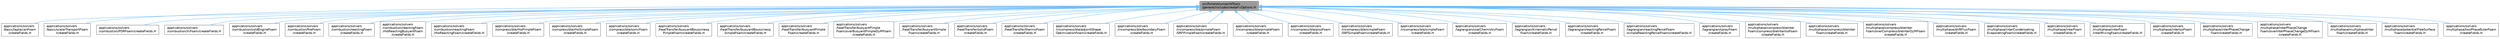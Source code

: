 digraph "src/finiteVolume/cfdTools/general/include/createFvOptions.H"
{
 // LATEX_PDF_SIZE
  bgcolor="transparent";
  edge [fontname=Helvetica,fontsize=10,labelfontname=Helvetica,labelfontsize=10];
  node [fontname=Helvetica,fontsize=10,shape=box,height=0.2,width=0.4];
  Node1 [id="Node000001",label="src/finiteVolume/cfdTools\l/general/include/createFvOptions.H",height=0.2,width=0.4,color="gray40", fillcolor="grey60", style="filled", fontcolor="black",tooltip=" "];
  Node1 -> Node2 [id="edge1_Node000001_Node000002",dir="back",color="steelblue1",style="solid",tooltip=" "];
  Node2 [id="Node000002",label="applications/solvers\l/basic/laplacianFoam\l/createFields.H",height=0.2,width=0.4,color="grey40", fillcolor="white", style="filled",URL="$solvers_2basic_2laplacianFoam_2createFields_8H.html",tooltip=" "];
  Node1 -> Node3 [id="edge2_Node000001_Node000003",dir="back",color="steelblue1",style="solid",tooltip=" "];
  Node3 [id="Node000003",label="applications/solvers\l/basic/scalarTransportFoam\l/createFields.H",height=0.2,width=0.4,color="grey40", fillcolor="white", style="filled",URL="$solvers_2basic_2scalarTransportFoam_2createFields_8H.html",tooltip=" "];
  Node1 -> Node4 [id="edge3_Node000001_Node000004",dir="back",color="steelblue1",style="solid",tooltip=" "];
  Node4 [id="Node000004",label="applications/solvers\l/combustion/PDRFoam/createFields.H",height=0.2,width=0.4,color="grey40", fillcolor="white", style="filled",URL="$solvers_2combustion_2PDRFoam_2createFields_8H.html",tooltip=" "];
  Node1 -> Node5 [id="edge4_Node000001_Node000005",dir="back",color="steelblue1",style="solid",tooltip=" "];
  Node5 [id="Node000005",label="applications/solvers\l/combustion/XiFoam/createFields.H",height=0.2,width=0.4,color="grey40", fillcolor="white", style="filled",URL="$solvers_2combustion_2XiFoam_2createFields_8H.html",tooltip=" "];
  Node1 -> Node6 [id="edge5_Node000001_Node000006",dir="back",color="steelblue1",style="solid",tooltip=" "];
  Node6 [id="Node000006",label="applications/solvers\l/combustion/coldEngineFoam\l/createFields.H",height=0.2,width=0.4,color="grey40", fillcolor="white", style="filled",URL="$solvers_2combustion_2coldEngineFoam_2createFields_8H.html",tooltip=" "];
  Node1 -> Node7 [id="edge6_Node000001_Node000007",dir="back",color="steelblue1",style="solid",tooltip=" "];
  Node7 [id="Node000007",label="applications/solvers\l/combustion/fireFoam\l/createFields.H",height=0.2,width=0.4,color="grey40", fillcolor="white", style="filled",URL="$solvers_2combustion_2fireFoam_2createFields_8H.html",tooltip=" "];
  Node1 -> Node8 [id="edge7_Node000001_Node000008",dir="back",color="steelblue1",style="solid",tooltip=" "];
  Node8 [id="Node000008",label="applications/solvers\l/combustion/reactingFoam\l/createFields.H",height=0.2,width=0.4,color="grey40", fillcolor="white", style="filled",URL="$solvers_2combustion_2reactingFoam_2createFields_8H.html",tooltip=" "];
  Node1 -> Node9 [id="edge8_Node000001_Node000009",dir="back",color="steelblue1",style="solid",tooltip=" "];
  Node9 [id="Node000009",label="applications/solvers\l/combustion/reactingFoam\l/rhoReactingBuoyantFoam\l/createFields.H",height=0.2,width=0.4,color="grey40", fillcolor="white", style="filled",URL="$solvers_2combustion_2reactingFoam_2rhoReactingBuoyantFoam_2createFields_8H.html",tooltip=" "];
  Node1 -> Node10 [id="edge9_Node000001_Node000010",dir="back",color="steelblue1",style="solid",tooltip=" "];
  Node10 [id="Node000010",label="applications/solvers\l/combustion/reactingFoam\l/rhoReactingFoam/createFields.H",height=0.2,width=0.4,color="grey40", fillcolor="white", style="filled",URL="$solvers_2combustion_2reactingFoam_2rhoReactingFoam_2createFields_8H.html",tooltip=" "];
  Node1 -> Node11 [id="edge10_Node000001_Node000011",dir="back",color="steelblue1",style="solid",tooltip=" "];
  Node11 [id="Node000011",label="applications/solvers\l/compressible/rhoPimpleFoam\l/createFields.H",height=0.2,width=0.4,color="grey40", fillcolor="white", style="filled",URL="$solvers_2compressible_2rhoPimpleFoam_2createFields_8H.html",tooltip=" "];
  Node1 -> Node12 [id="edge11_Node000001_Node000012",dir="back",color="steelblue1",style="solid",tooltip=" "];
  Node12 [id="Node000012",label="applications/solvers\l/compressible/rhoSimpleFoam\l/createFields.H",height=0.2,width=0.4,color="grey40", fillcolor="white", style="filled",URL="$solvers_2compressible_2rhoSimpleFoam_2createFields_8H.html",tooltip=" "];
  Node1 -> Node13 [id="edge12_Node000001_Node000013",dir="back",color="steelblue1",style="solid",tooltip=" "];
  Node13 [id="Node000013",label="applications/solvers\l/compressible/sonicFoam\l/createFields.H",height=0.2,width=0.4,color="grey40", fillcolor="white", style="filled",URL="$solvers_2compressible_2sonicFoam_2createFields_8H.html",tooltip=" "];
  Node1 -> Node14 [id="edge13_Node000001_Node000014",dir="back",color="steelblue1",style="solid",tooltip=" "];
  Node14 [id="Node000014",label="applications/solvers\l/heatTransfer/buoyantBoussinesq\lPimpleFoam/createFields.H",height=0.2,width=0.4,color="grey40", fillcolor="white", style="filled",URL="$solvers_2heatTransfer_2buoyantBoussinesqPimpleFoam_2createFields_8H.html",tooltip=" "];
  Node1 -> Node15 [id="edge14_Node000001_Node000015",dir="back",color="steelblue1",style="solid",tooltip=" "];
  Node15 [id="Node000015",label="applications/solvers\l/heatTransfer/buoyantBoussinesq\lSimpleFoam/createFields.H",height=0.2,width=0.4,color="grey40", fillcolor="white", style="filled",URL="$solvers_2heatTransfer_2buoyantBoussinesqSimpleFoam_2createFields_8H.html",tooltip=" "];
  Node1 -> Node16 [id="edge15_Node000001_Node000016",dir="back",color="steelblue1",style="solid",tooltip=" "];
  Node16 [id="Node000016",label="applications/solvers\l/heatTransfer/buoyantPimple\lFoam/createFields.H",height=0.2,width=0.4,color="grey40", fillcolor="white", style="filled",URL="$solvers_2heatTransfer_2buoyantPimpleFoam_2createFields_8H.html",tooltip=" "];
  Node1 -> Node17 [id="edge16_Node000001_Node000017",dir="back",color="steelblue1",style="solid",tooltip=" "];
  Node17 [id="Node000017",label="applications/solvers\l/heatTransfer/buoyantPimple\lFoam/overBuoyantPimpleDyMFoam\l/createFields.H",height=0.2,width=0.4,color="grey40", fillcolor="white", style="filled",URL="$solvers_2heatTransfer_2buoyantPimpleFoam_2overBuoyantPimpleDyMFoam_2createFields_8H.html",tooltip=" "];
  Node1 -> Node18 [id="edge17_Node000001_Node000018",dir="back",color="steelblue1",style="solid",tooltip=" "];
  Node18 [id="Node000018",label="applications/solvers\l/heatTransfer/buoyantSimple\lFoam/createFields.H",height=0.2,width=0.4,color="grey40", fillcolor="white", style="filled",URL="$solvers_2heatTransfer_2buoyantSimpleFoam_2createFields_8H.html",tooltip=" "];
  Node1 -> Node19 [id="edge18_Node000001_Node000019",dir="back",color="steelblue1",style="solid",tooltip=" "];
  Node19 [id="Node000019",label="applications/solvers\l/heatTransfer/solidFoam\l/createFields.H",height=0.2,width=0.4,color="grey40", fillcolor="white", style="filled",URL="$solvers_2heatTransfer_2solidFoam_2createFields_8H.html",tooltip=" "];
  Node1 -> Node20 [id="edge19_Node000001_Node000020",dir="back",color="steelblue1",style="solid",tooltip=" "];
  Node20 [id="Node000020",label="applications/solvers\l/heatTransfer/thermoFoam\l/createFields.H",height=0.2,width=0.4,color="grey40", fillcolor="white", style="filled",URL="$solvers_2heatTransfer_2thermoFoam_2createFields_8H.html",tooltip=" "];
  Node1 -> Node21 [id="edge20_Node000001_Node000021",dir="back",color="steelblue1",style="solid",tooltip=" "];
  Node21 [id="Node000021",label="applications/solvers\l/incompressible/adjointShape\lOptimizationFoam/createFields.H",height=0.2,width=0.4,color="grey40", fillcolor="white", style="filled",URL="$solvers_2incompressible_2adjointShapeOptimizationFoam_2createFields_8H.html",tooltip=" "];
  Node1 -> Node22 [id="edge21_Node000001_Node000022",dir="back",color="steelblue1",style="solid",tooltip=" "];
  Node22 [id="Node000022",label="applications/solvers\l/incompressible/boundaryFoam\l/createFields.H",height=0.2,width=0.4,color="grey40", fillcolor="white", style="filled",URL="$solvers_2incompressible_2boundaryFoam_2createFields_8H.html",tooltip=" "];
  Node1 -> Node23 [id="edge22_Node000001_Node000023",dir="back",color="steelblue1",style="solid",tooltip=" "];
  Node23 [id="Node000023",label="applications/solvers\l/incompressible/pimpleFoam\l/SRFPimpleFoam/createFields.H",height=0.2,width=0.4,color="grey40", fillcolor="white", style="filled",URL="$solvers_2incompressible_2pimpleFoam_2SRFPimpleFoam_2createFields_8H.html",tooltip=" "];
  Node1 -> Node24 [id="edge23_Node000001_Node000024",dir="back",color="steelblue1",style="solid",tooltip=" "];
  Node24 [id="Node000024",label="applications/solvers\l/incompressible/pimpleFoam\l/createFields.H",height=0.2,width=0.4,color="grey40", fillcolor="white", style="filled",URL="$solvers_2incompressible_2pimpleFoam_2createFields_8H.html",tooltip=" "];
  Node1 -> Node25 [id="edge24_Node000001_Node000025",dir="back",color="steelblue1",style="solid",tooltip=" "];
  Node25 [id="Node000025",label="applications/solvers\l/incompressible/pisoFoam\l/createFields.H",height=0.2,width=0.4,color="grey40", fillcolor="white", style="filled",URL="$solvers_2incompressible_2pisoFoam_2createFields_8H.html",tooltip=" "];
  Node1 -> Node26 [id="edge25_Node000001_Node000026",dir="back",color="steelblue1",style="solid",tooltip=" "];
  Node26 [id="Node000026",label="applications/solvers\l/incompressible/simpleFoam\l/SRFSimpleFoam/createFields.H",height=0.2,width=0.4,color="grey40", fillcolor="white", style="filled",URL="$solvers_2incompressible_2simpleFoam_2SRFSimpleFoam_2createFields_8H.html",tooltip=" "];
  Node1 -> Node27 [id="edge26_Node000001_Node000027",dir="back",color="steelblue1",style="solid",tooltip=" "];
  Node27 [id="Node000027",label="applications/solvers\l/incompressible/simpleFoam\l/createFields.H",height=0.2,width=0.4,color="grey40", fillcolor="white", style="filled",URL="$solvers_2incompressible_2simpleFoam_2createFields_8H.html",tooltip=" "];
  Node1 -> Node28 [id="edge27_Node000001_Node000028",dir="back",color="steelblue1",style="solid",tooltip=" "];
  Node28 [id="Node000028",label="applications/solvers\l/lagrangian/coalChemistryFoam\l/createFields.H",height=0.2,width=0.4,color="grey40", fillcolor="white", style="filled",URL="$solvers_2lagrangian_2coalChemistryFoam_2createFields_8H.html",tooltip=" "];
  Node1 -> Node29 [id="edge28_Node000001_Node000029",dir="back",color="steelblue1",style="solid",tooltip=" "];
  Node29 [id="Node000029",label="applications/solvers\l/lagrangian/kinematicParcel\lFoam/createFields.H",height=0.2,width=0.4,color="grey40", fillcolor="white", style="filled",URL="$solvers_2lagrangian_2kinematicParcelFoam_2createFields_8H.html",tooltip=" "];
  Node1 -> Node30 [id="edge29_Node000001_Node000030",dir="back",color="steelblue1",style="solid",tooltip=" "];
  Node30 [id="Node000030",label="applications/solvers\l/lagrangian/reactingParcelFoam\l/createFields.H",height=0.2,width=0.4,color="grey40", fillcolor="white", style="filled",URL="$solvers_2lagrangian_2reactingParcelFoam_2createFields_8H.html",tooltip=" "];
  Node1 -> Node31 [id="edge30_Node000001_Node000031",dir="back",color="steelblue1",style="solid",tooltip=" "];
  Node31 [id="Node000031",label="applications/solvers\l/lagrangian/reactingParcelFoam\l/simpleReactingParcelFoam/createFields.H",height=0.2,width=0.4,color="grey40", fillcolor="white", style="filled",URL="$solvers_2lagrangian_2reactingParcelFoam_2simpleReactingParcelFoam_2createFields_8H.html",tooltip=" "];
  Node1 -> Node32 [id="edge31_Node000001_Node000032",dir="back",color="steelblue1",style="solid",tooltip=" "];
  Node32 [id="Node000032",label="applications/solvers\l/lagrangian/sprayFoam\l/createFields.H",height=0.2,width=0.4,color="grey40", fillcolor="white", style="filled",URL="$solvers_2lagrangian_2sprayFoam_2createFields_8H.html",tooltip=" "];
  Node1 -> Node33 [id="edge32_Node000001_Node000033",dir="back",color="steelblue1",style="solid",tooltip=" "];
  Node33 [id="Node000033",label="applications/solvers\l/multiphase/compressibleInter\lFoam/compressibleInterIsoFoam\l/createFields.H",height=0.2,width=0.4,color="grey40", fillcolor="white", style="filled",URL="$solvers_2multiphase_2compressibleInterFoam_2compressibleInterIsoFoam_2createFields_8H.html",tooltip=" "];
  Node1 -> Node34 [id="edge33_Node000001_Node000034",dir="back",color="steelblue1",style="solid",tooltip=" "];
  Node34 [id="Node000034",label="applications/solvers\l/multiphase/compressibleInter\lFoam/createFields.H",height=0.2,width=0.4,color="grey40", fillcolor="white", style="filled",URL="$solvers_2multiphase_2compressibleInterFoam_2createFields_8H.html",tooltip=" "];
  Node1 -> Node35 [id="edge34_Node000001_Node000035",dir="back",color="steelblue1",style="solid",tooltip=" "];
  Node35 [id="Node000035",label="applications/solvers\l/multiphase/compressibleInter\lFoam/overCompressibleInterDyMFoam\l/createFields.H",height=0.2,width=0.4,color="grey40", fillcolor="white", style="filled",URL="$solvers_2multiphase_2compressibleInterFoam_2overCompressibleInterDyMFoam_2createFields_8H.html",tooltip=" "];
  Node1 -> Node36 [id="edge35_Node000001_Node000036",dir="back",color="steelblue1",style="solid",tooltip=" "];
  Node36 [id="Node000036",label="applications/solvers\l/multiphase/driftFluxFoam\l/createFields.H",height=0.2,width=0.4,color="grey40", fillcolor="white", style="filled",URL="$solvers_2multiphase_2driftFluxFoam_2createFields_8H.html",tooltip=" "];
  Node1 -> Node37 [id="edge36_Node000001_Node000037",dir="back",color="steelblue1",style="solid",tooltip=" "];
  Node37 [id="Node000037",label="applications/solvers\l/multiphase/interCondensating\lEvaporatingFoam/createFields.H",height=0.2,width=0.4,color="grey40", fillcolor="white", style="filled",URL="$solvers_2multiphase_2interCondensatingEvaporatingFoam_2createFields_8H.html",tooltip=" "];
  Node1 -> Node38 [id="edge37_Node000001_Node000038",dir="back",color="steelblue1",style="solid",tooltip=" "];
  Node38 [id="Node000038",label="applications/solvers\l/multiphase/interFoam\l/createFields.H",height=0.2,width=0.4,color="grey40", fillcolor="white", style="filled",URL="$solvers_2multiphase_2interFoam_2createFields_8H.html",tooltip=" "];
  Node1 -> Node39 [id="edge38_Node000001_Node000039",dir="back",color="steelblue1",style="solid",tooltip=" "];
  Node39 [id="Node000039",label="applications/solvers\l/multiphase/interFoam\l/interMixingFoam/createFields.H",height=0.2,width=0.4,color="grey40", fillcolor="white", style="filled",URL="$solvers_2multiphase_2interFoam_2interMixingFoam_2createFields_8H.html",tooltip=" "];
  Node1 -> Node40 [id="edge39_Node000001_Node000040",dir="back",color="steelblue1",style="solid",tooltip=" "];
  Node40 [id="Node000040",label="applications/solvers\l/multiphase/interIsoFoam\l/createFields.H",height=0.2,width=0.4,color="grey40", fillcolor="white", style="filled",URL="$solvers_2multiphase_2interIsoFoam_2createFields_8H.html",tooltip=" "];
  Node1 -> Node41 [id="edge40_Node000001_Node000041",dir="back",color="steelblue1",style="solid",tooltip=" "];
  Node41 [id="Node000041",label="applications/solvers\l/multiphase/interPhaseChange\lFoam/createFields.H",height=0.2,width=0.4,color="grey40", fillcolor="white", style="filled",URL="$solvers_2multiphase_2interPhaseChangeFoam_2createFields_8H.html",tooltip=" "];
  Node1 -> Node42 [id="edge41_Node000001_Node000042",dir="back",color="steelblue1",style="solid",tooltip=" "];
  Node42 [id="Node000042",label="applications/solvers\l/multiphase/interPhaseChange\lFoam/overInterPhaseChangeDyMFoam\l/createFields.H",height=0.2,width=0.4,color="grey40", fillcolor="white", style="filled",URL="$solvers_2multiphase_2interPhaseChangeFoam_2overInterPhaseChangeDyMFoam_2createFields_8H.html",tooltip=" "];
  Node1 -> Node43 [id="edge42_Node000001_Node000043",dir="back",color="steelblue1",style="solid",tooltip=" "];
  Node43 [id="Node000043",label="applications/solvers\l/multiphase/multiphaseInter\lFoam/createFields.H",height=0.2,width=0.4,color="grey40", fillcolor="white", style="filled",URL="$solvers_2multiphase_2multiphaseInterFoam_2createFields_8H.html",tooltip=" "];
  Node1 -> Node44 [id="edge43_Node000001_Node000044",dir="back",color="steelblue1",style="solid",tooltip=" "];
  Node44 [id="Node000044",label="applications/solvers\l/multiphase/potentialFreeSurface\lFoam/createFields.H",height=0.2,width=0.4,color="grey40", fillcolor="white", style="filled",URL="$solvers_2multiphase_2potentialFreeSurfaceFoam_2createFields_8H.html",tooltip=" "];
  Node1 -> Node45 [id="edge44_Node000001_Node000045",dir="back",color="steelblue1",style="solid",tooltip=" "];
  Node45 [id="Node000045",label="applications/solvers\l/multiphase/twoPhaseEulerFoam\l/createFields.H",height=0.2,width=0.4,color="grey40", fillcolor="white", style="filled",URL="$solvers_2multiphase_2twoPhaseEulerFoam_2createFields_8H.html",tooltip=" "];
}
